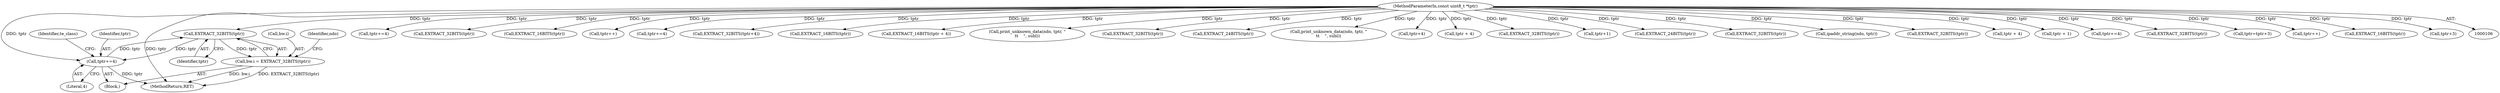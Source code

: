 digraph "0_tcpdump_5d0d76e88ee2d3236d7e032589d6f1d4ec5f7b1e@pointer" {
"1000230" [label="(Call,EXTRACT_32BITS(tptr))"];
"1000248" [label="(Call,tptr+=4)"];
"1000230" [label="(Call,EXTRACT_32BITS(tptr))"];
"1000108" [label="(MethodParameterIn,const uint8_t *tptr)"];
"1000226" [label="(Call,bw.i = EXTRACT_32BITS(tptr))"];
"1000439" [label="(Call,tptr+=4)"];
"1000462" [label="(Call,EXTRACT_32BITS(tptr))"];
"1000250" [label="(Literal,4)"];
"1000346" [label="(Call,EXTRACT_16BITS(tptr))"];
"1000396" [label="(Call,tptr++)"];
"1000227" [label="(Call,bw.i)"];
"1000480" [label="(Call,tptr+=4)"];
"1000163" [label="(Call,EXTRACT_32BITS(tptr+4))"];
"1000601" [label="(MethodReturn,RET)"];
"1000344" [label="(Call,EXTRACT_16BITS(tptr))"];
"1000524" [label="(Call,EXTRACT_16BITS(tptr + 4))"];
"1000224" [label="(Identifier,te_class)"];
"1000577" [label="(Call,print_unknown_data(ndo, tptr, \"\n\t\t    \", subl))"];
"1000225" [label="(Block,)"];
"1000294" [label="(Call,EXTRACT_32BITS(tptr))"];
"1000326" [label="(Call,EXTRACT_24BITS(tptr))"];
"1000588" [label="(Call,print_unknown_data(ndo, tptr, \"\n\t\t    \", subl))"];
"1000164" [label="(Call,tptr+4)"];
"1000231" [label="(Identifier,tptr)"];
"1000525" [label="(Call,tptr + 4)"];
"1000248" [label="(Call,tptr+=4)"];
"1000152" [label="(Call,EXTRACT_32BITS(tptr))"];
"1000249" [label="(Identifier,tptr)"];
"1000367" [label="(Call,tptr+1)"];
"1000382" [label="(Call,EXTRACT_24BITS(tptr))"];
"1000234" [label="(Identifier,ndo)"];
"1000230" [label="(Call,EXTRACT_32BITS(tptr))"];
"1000538" [label="(Call,EXTRACT_32BITS(tptr))"];
"1000180" [label="(Call,ipaddr_string(ndo, tptr))"];
"1000501" [label="(Call,EXTRACT_32BITS(tptr))"];
"1000108" [label="(MethodParameterIn,const uint8_t *tptr)"];
"1000565" [label="(Call,tptr + 4)"];
"1000436" [label="(Call,tptr + 1)"];
"1000312" [label="(Call,tptr+=4)"];
"1000195" [label="(Call,EXTRACT_32BITS(tptr))"];
"1000384" [label="(Call,tptr=tptr+3)"];
"1000274" [label="(Call,tptr++)"];
"1000226" [label="(Call,bw.i = EXTRACT_32BITS(tptr))"];
"1000403" [label="(Call,EXTRACT_16BITS(tptr))"];
"1000386" [label="(Call,tptr+3)"];
"1000230" -> "1000226"  [label="AST: "];
"1000230" -> "1000231"  [label="CFG: "];
"1000231" -> "1000230"  [label="AST: "];
"1000226" -> "1000230"  [label="CFG: "];
"1000230" -> "1000226"  [label="DDG: tptr"];
"1000248" -> "1000230"  [label="DDG: tptr"];
"1000108" -> "1000230"  [label="DDG: tptr"];
"1000230" -> "1000248"  [label="DDG: tptr"];
"1000248" -> "1000225"  [label="AST: "];
"1000248" -> "1000250"  [label="CFG: "];
"1000249" -> "1000248"  [label="AST: "];
"1000250" -> "1000248"  [label="AST: "];
"1000224" -> "1000248"  [label="CFG: "];
"1000248" -> "1000601"  [label="DDG: tptr"];
"1000108" -> "1000248"  [label="DDG: tptr"];
"1000108" -> "1000106"  [label="AST: "];
"1000108" -> "1000601"  [label="DDG: tptr"];
"1000108" -> "1000152"  [label="DDG: tptr"];
"1000108" -> "1000163"  [label="DDG: tptr"];
"1000108" -> "1000164"  [label="DDG: tptr"];
"1000108" -> "1000180"  [label="DDG: tptr"];
"1000108" -> "1000195"  [label="DDG: tptr"];
"1000108" -> "1000274"  [label="DDG: tptr"];
"1000108" -> "1000294"  [label="DDG: tptr"];
"1000108" -> "1000312"  [label="DDG: tptr"];
"1000108" -> "1000326"  [label="DDG: tptr"];
"1000108" -> "1000344"  [label="DDG: tptr"];
"1000108" -> "1000346"  [label="DDG: tptr"];
"1000108" -> "1000367"  [label="DDG: tptr"];
"1000108" -> "1000382"  [label="DDG: tptr"];
"1000108" -> "1000384"  [label="DDG: tptr"];
"1000108" -> "1000386"  [label="DDG: tptr"];
"1000108" -> "1000396"  [label="DDG: tptr"];
"1000108" -> "1000403"  [label="DDG: tptr"];
"1000108" -> "1000436"  [label="DDG: tptr"];
"1000108" -> "1000439"  [label="DDG: tptr"];
"1000108" -> "1000462"  [label="DDG: tptr"];
"1000108" -> "1000480"  [label="DDG: tptr"];
"1000108" -> "1000501"  [label="DDG: tptr"];
"1000108" -> "1000524"  [label="DDG: tptr"];
"1000108" -> "1000525"  [label="DDG: tptr"];
"1000108" -> "1000538"  [label="DDG: tptr"];
"1000108" -> "1000565"  [label="DDG: tptr"];
"1000108" -> "1000577"  [label="DDG: tptr"];
"1000108" -> "1000588"  [label="DDG: tptr"];
"1000226" -> "1000225"  [label="AST: "];
"1000227" -> "1000226"  [label="AST: "];
"1000234" -> "1000226"  [label="CFG: "];
"1000226" -> "1000601"  [label="DDG: bw.i"];
"1000226" -> "1000601"  [label="DDG: EXTRACT_32BITS(tptr)"];
}
